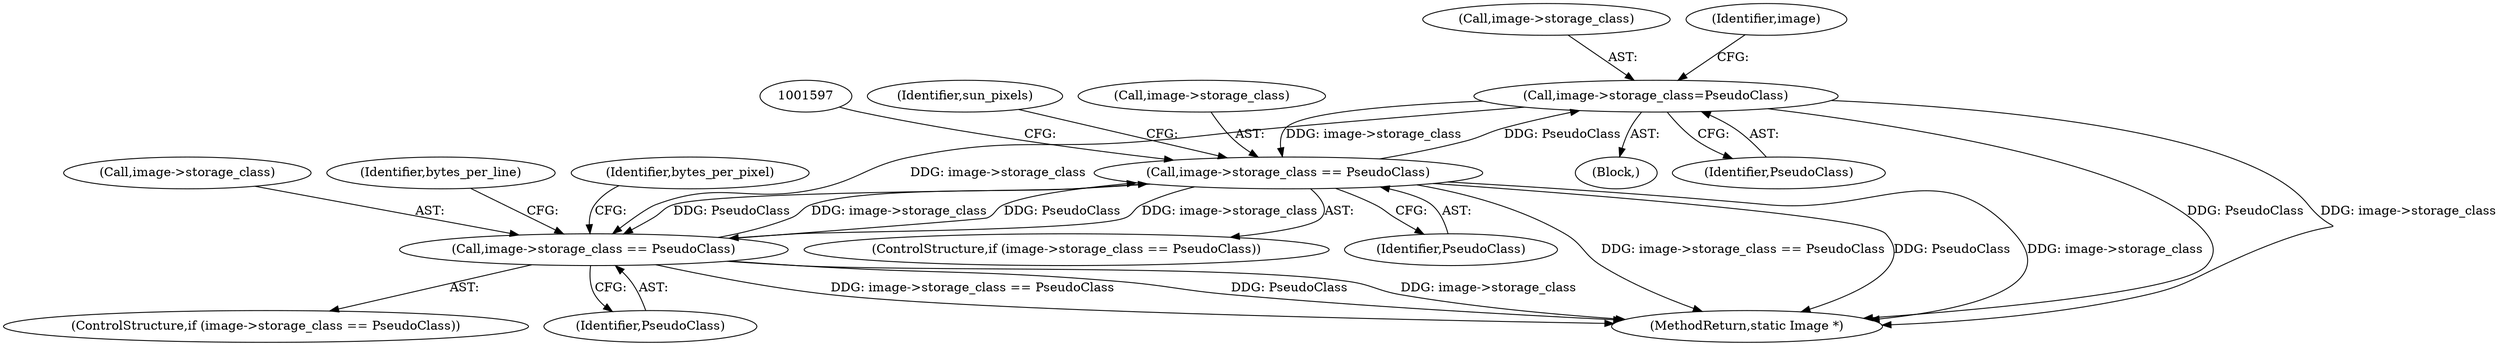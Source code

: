digraph "0_ImageMagick_f6e9d0d9955e85bdd7540b251cd50d598dacc5e6_59@pointer" {
"1000398" [label="(Call,image->storage_class=PseudoClass)"];
"1001591" [label="(Call,image->storage_class == PseudoClass)"];
"1001174" [label="(Call,image->storage_class == PseudoClass)"];
"1000398" [label="(Call,image->storage_class=PseudoClass)"];
"1001595" [label="(Identifier,PseudoClass)"];
"1001703" [label="(MethodReturn,static Image *)"];
"1001173" [label="(ControlStructure,if (image->storage_class == PseudoClass))"];
"1001178" [label="(Identifier,PseudoClass)"];
"1001591" [label="(Call,image->storage_class == PseudoClass)"];
"1001174" [label="(Call,image->storage_class == PseudoClass)"];
"1001175" [label="(Call,image->storage_class)"];
"1001590" [label="(ControlStructure,if (image->storage_class == PseudoClass))"];
"1001182" [label="(Identifier,bytes_per_line)"];
"1000398" [label="(Call,image->storage_class=PseudoClass)"];
"1001335" [label="(Identifier,bytes_per_pixel)"];
"1000399" [label="(Call,image->storage_class)"];
"1000405" [label="(Identifier,image)"];
"1000396" [label="(Block,)"];
"1001601" [label="(Identifier,sun_pixels)"];
"1001592" [label="(Call,image->storage_class)"];
"1000402" [label="(Identifier,PseudoClass)"];
"1000398" -> "1000396"  [label="AST: "];
"1000398" -> "1000402"  [label="CFG: "];
"1000399" -> "1000398"  [label="AST: "];
"1000402" -> "1000398"  [label="AST: "];
"1000405" -> "1000398"  [label="CFG: "];
"1000398" -> "1001703"  [label="DDG: PseudoClass"];
"1000398" -> "1001703"  [label="DDG: image->storage_class"];
"1001591" -> "1000398"  [label="DDG: PseudoClass"];
"1000398" -> "1001174"  [label="DDG: image->storage_class"];
"1000398" -> "1001591"  [label="DDG: image->storage_class"];
"1001591" -> "1001590"  [label="AST: "];
"1001591" -> "1001595"  [label="CFG: "];
"1001592" -> "1001591"  [label="AST: "];
"1001595" -> "1001591"  [label="AST: "];
"1001597" -> "1001591"  [label="CFG: "];
"1001601" -> "1001591"  [label="CFG: "];
"1001591" -> "1001703"  [label="DDG: image->storage_class == PseudoClass"];
"1001591" -> "1001703"  [label="DDG: PseudoClass"];
"1001591" -> "1001703"  [label="DDG: image->storage_class"];
"1001591" -> "1001174"  [label="DDG: image->storage_class"];
"1001591" -> "1001174"  [label="DDG: PseudoClass"];
"1001174" -> "1001591"  [label="DDG: image->storage_class"];
"1001174" -> "1001591"  [label="DDG: PseudoClass"];
"1001174" -> "1001173"  [label="AST: "];
"1001174" -> "1001178"  [label="CFG: "];
"1001175" -> "1001174"  [label="AST: "];
"1001178" -> "1001174"  [label="AST: "];
"1001182" -> "1001174"  [label="CFG: "];
"1001335" -> "1001174"  [label="CFG: "];
"1001174" -> "1001703"  [label="DDG: PseudoClass"];
"1001174" -> "1001703"  [label="DDG: image->storage_class"];
"1001174" -> "1001703"  [label="DDG: image->storage_class == PseudoClass"];
}
